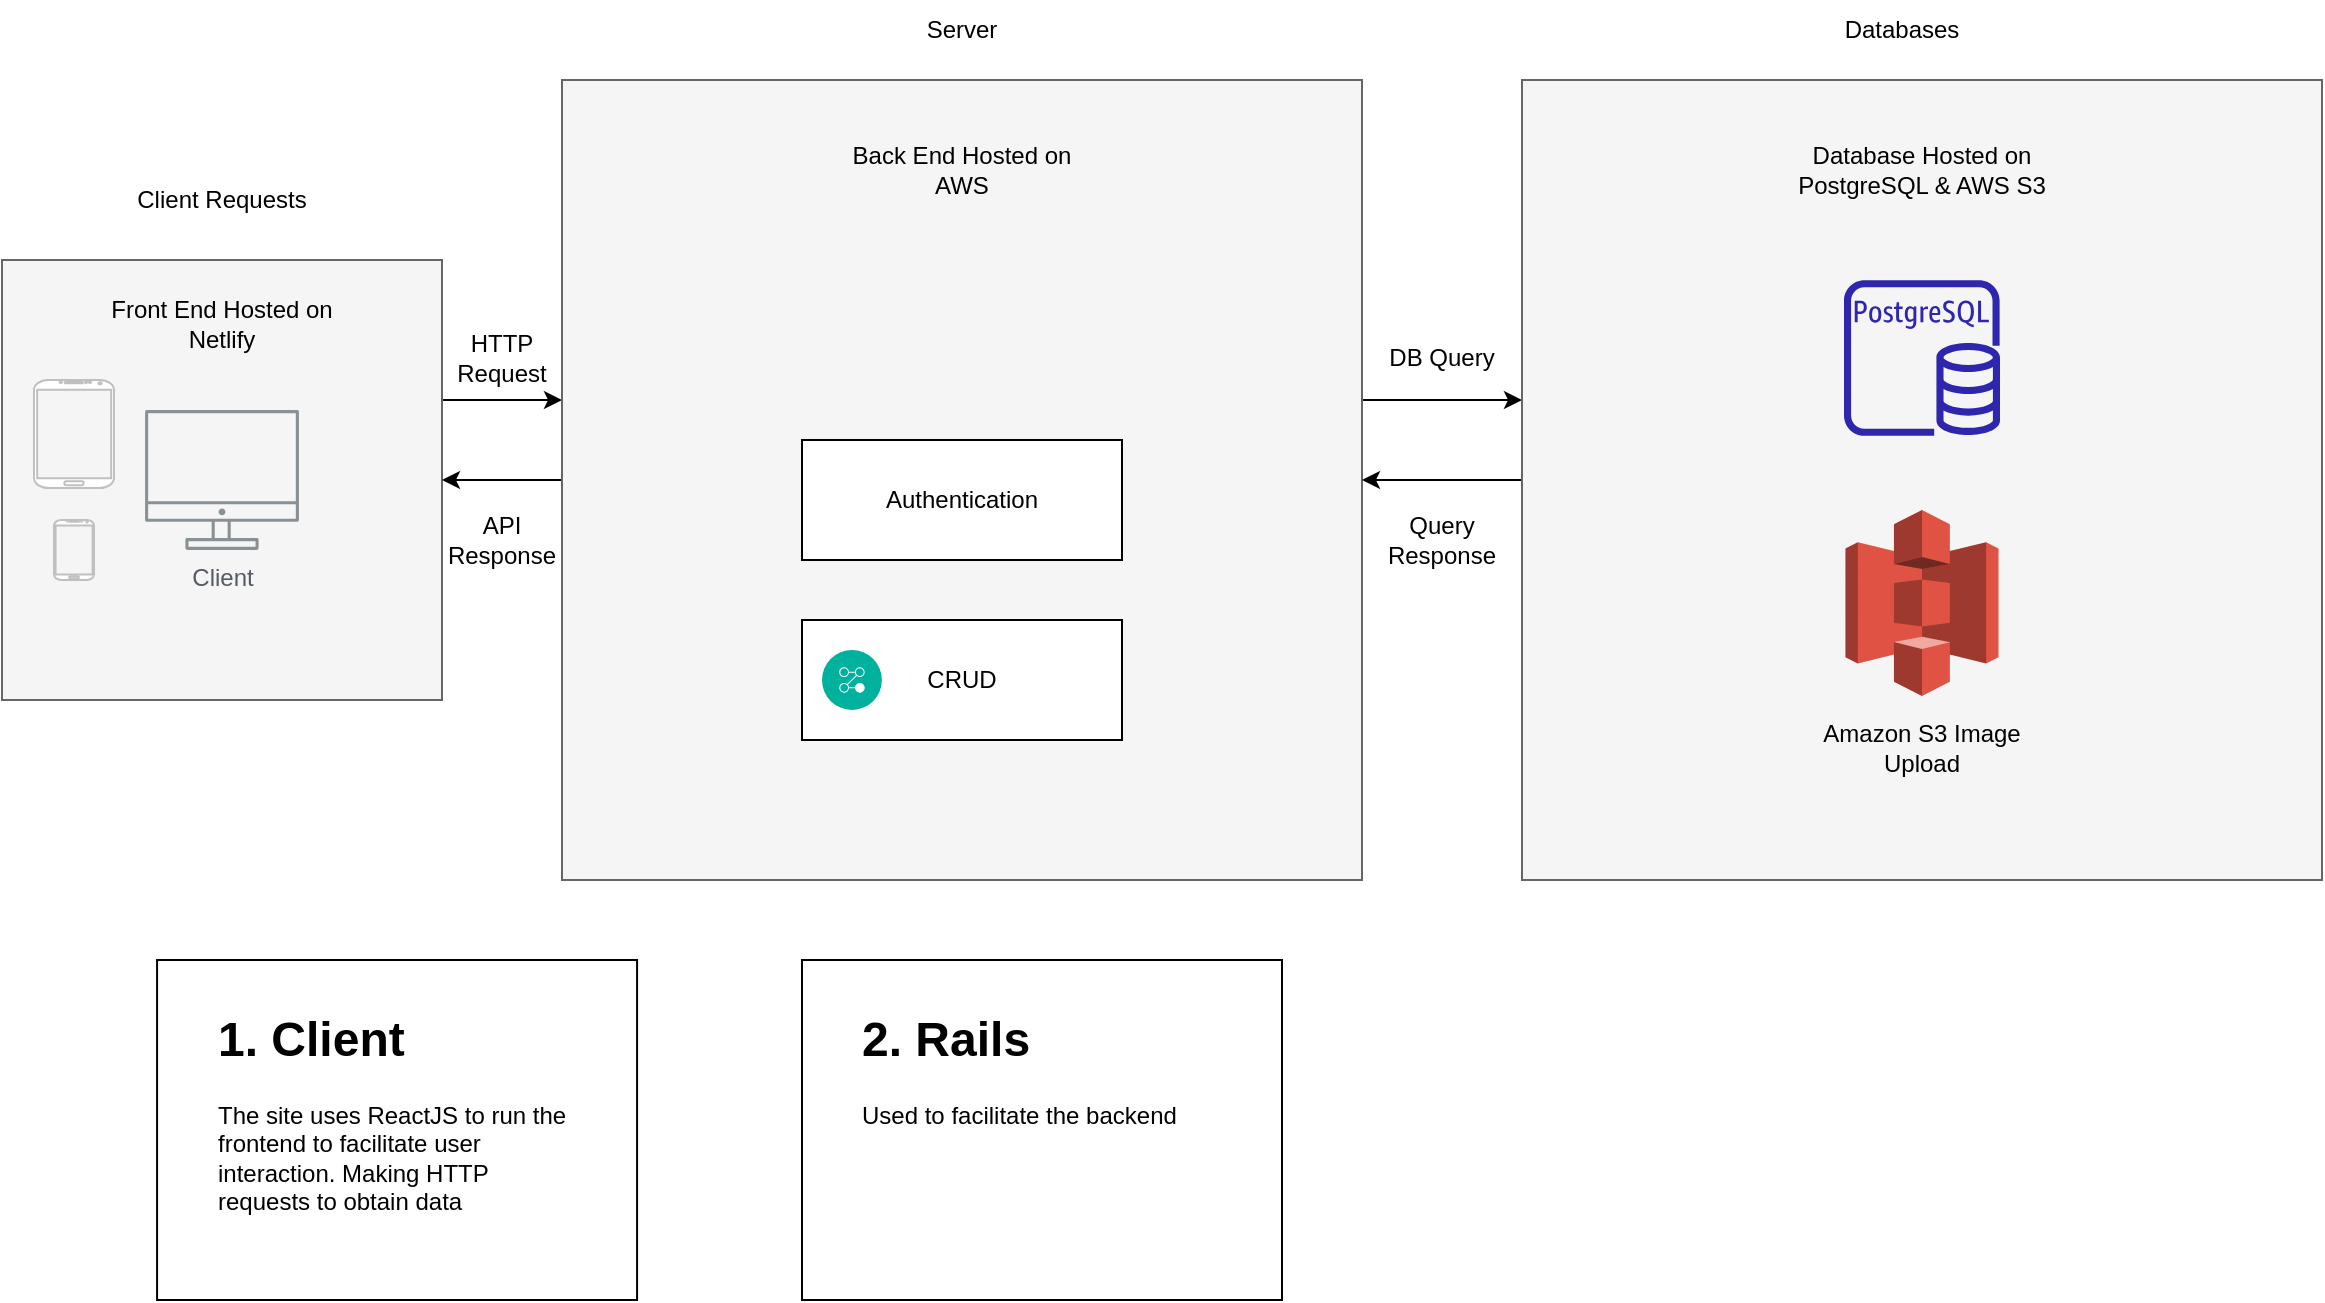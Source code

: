 <mxfile version="20.0.4" type="device" pages="2"><diagram id="Bkp2mH8zvYYMeD5UBUnl" name="Page-1"><mxGraphModel dx="1186" dy="698" grid="1" gridSize="10" guides="1" tooltips="1" connect="1" arrows="1" fold="1" page="1" pageScale="1" pageWidth="1169" pageHeight="827" math="0" shadow="0"><root><mxCell id="0"/><mxCell id="1" parent="0"/><mxCell id="o3d7qsC8A4fVA2JNx8vJ-12" value="" style="edgeStyle=orthogonalEdgeStyle;rounded=0;orthogonalLoop=1;jettySize=auto;html=1;" parent="1" source="o3d7qsC8A4fVA2JNx8vJ-6" target="o3d7qsC8A4fVA2JNx8vJ-8" edge="1"><mxGeometry relative="1" as="geometry"><Array as="points"><mxPoint x="330" y="280"/><mxPoint x="330" y="280"/></Array></mxGeometry></mxCell><mxCell id="o3d7qsC8A4fVA2JNx8vJ-6" value="" style="whiteSpace=wrap;html=1;aspect=fixed;fillColor=#f5f5f5;fontColor=#333333;strokeColor=#666666;" parent="1" vertex="1"><mxGeometry x="80" y="210" width="220" height="220" as="geometry"/></mxCell><mxCell id="o3d7qsC8A4fVA2JNx8vJ-1" value="Client" style="sketch=0;outlineConnect=0;gradientColor=none;fontColor=#545B64;strokeColor=none;fillColor=#879196;dashed=0;verticalLabelPosition=bottom;verticalAlign=top;align=center;html=1;fontSize=12;fontStyle=0;aspect=fixed;shape=mxgraph.aws4.illustration_desktop;pointerEvents=1" parent="1" vertex="1"><mxGeometry x="151.54" y="285" width="76.92" height="70" as="geometry"/></mxCell><mxCell id="o3d7qsC8A4fVA2JNx8vJ-7" value="Front End Hosted on Netlify" style="text;html=1;strokeColor=none;fillColor=none;align=center;verticalAlign=middle;whiteSpace=wrap;rounded=0;" parent="1" vertex="1"><mxGeometry x="120" y="227" width="140" height="30" as="geometry"/></mxCell><mxCell id="o3d7qsC8A4fVA2JNx8vJ-17" value="" style="edgeStyle=orthogonalEdgeStyle;rounded=0;orthogonalLoop=1;jettySize=auto;html=1;" parent="1" source="o3d7qsC8A4fVA2JNx8vJ-8" target="o3d7qsC8A4fVA2JNx8vJ-6" edge="1"><mxGeometry relative="1" as="geometry"/></mxCell><mxCell id="o3d7qsC8A4fVA2JNx8vJ-20" value="" style="edgeStyle=orthogonalEdgeStyle;rounded=0;orthogonalLoop=1;jettySize=auto;html=1;" parent="1" source="o3d7qsC8A4fVA2JNx8vJ-8" target="o3d7qsC8A4fVA2JNx8vJ-10" edge="1"><mxGeometry relative="1" as="geometry"><Array as="points"><mxPoint x="800" y="280"/><mxPoint x="800" y="280"/></Array></mxGeometry></mxCell><mxCell id="o3d7qsC8A4fVA2JNx8vJ-8" value="" style="whiteSpace=wrap;html=1;aspect=fixed;fillColor=#f5f5f5;fontColor=#333333;strokeColor=#666666;" parent="1" vertex="1"><mxGeometry x="360" y="120" width="400" height="400" as="geometry"/></mxCell><mxCell id="o3d7qsC8A4fVA2JNx8vJ-9" value="Back End Hosted on AWS" style="text;html=1;strokeColor=none;fillColor=none;align=center;verticalAlign=middle;whiteSpace=wrap;rounded=0;" parent="1" vertex="1"><mxGeometry x="490" y="150" width="140" height="30" as="geometry"/></mxCell><mxCell id="o3d7qsC8A4fVA2JNx8vJ-21" value="" style="edgeStyle=orthogonalEdgeStyle;rounded=0;orthogonalLoop=1;jettySize=auto;html=1;" parent="1" source="o3d7qsC8A4fVA2JNx8vJ-10" target="o3d7qsC8A4fVA2JNx8vJ-8" edge="1"><mxGeometry relative="1" as="geometry"/></mxCell><mxCell id="o3d7qsC8A4fVA2JNx8vJ-10" value="" style="whiteSpace=wrap;html=1;aspect=fixed;fillColor=#f5f5f5;fontColor=#333333;strokeColor=#666666;" parent="1" vertex="1"><mxGeometry x="840" y="120" width="400" height="400" as="geometry"/></mxCell><mxCell id="o3d7qsC8A4fVA2JNx8vJ-11" value="Database Hosted on PostgreSQL &amp;amp; AWS S3" style="text;html=1;strokeColor=none;fillColor=none;align=center;verticalAlign=middle;whiteSpace=wrap;rounded=0;" parent="1" vertex="1"><mxGeometry x="970" y="150" width="140" height="30" as="geometry"/></mxCell><mxCell id="o3d7qsC8A4fVA2JNx8vJ-13" value="" style="sketch=0;outlineConnect=0;fontColor=#232F3E;gradientColor=none;fillColor=#2E27AD;strokeColor=none;dashed=0;verticalLabelPosition=bottom;verticalAlign=top;align=center;html=1;fontSize=12;fontStyle=0;aspect=fixed;pointerEvents=1;shape=mxgraph.aws4.rds_postgresql_instance;" parent="1" vertex="1"><mxGeometry x="1001" y="220" width="78" height="78" as="geometry"/></mxCell><mxCell id="o3d7qsC8A4fVA2JNx8vJ-14" value="" style="outlineConnect=0;dashed=0;verticalLabelPosition=bottom;verticalAlign=top;align=center;html=1;shape=mxgraph.aws3.s3;fillColor=#E05243;gradientColor=none;" parent="1" vertex="1"><mxGeometry x="1001.75" y="335" width="76.5" height="93" as="geometry"/></mxCell><mxCell id="o3d7qsC8A4fVA2JNx8vJ-15" value="Amazon S3 Image Upload" style="text;html=1;strokeColor=none;fillColor=none;align=center;verticalAlign=middle;whiteSpace=wrap;rounded=0;" parent="1" vertex="1"><mxGeometry x="970" y="439" width="140" height="30" as="geometry"/></mxCell><mxCell id="o3d7qsC8A4fVA2JNx8vJ-16" value="" style="shape=image;html=1;verticalAlign=top;verticalLabelPosition=bottom;labelBackgroundColor=#ffffff;imageAspect=0;aspect=fixed;image=https://cdn4.iconfinder.com/data/icons/scripting-and-programming-languages/158/Ruby_on_Rails_2-128.png" parent="1" vertex="1"><mxGeometry x="515" y="195" width="90" height="90" as="geometry"/></mxCell><mxCell id="o3d7qsC8A4fVA2JNx8vJ-18" value="HTTP Request" style="text;html=1;strokeColor=none;fillColor=none;align=center;verticalAlign=middle;whiteSpace=wrap;rounded=0;" parent="1" vertex="1"><mxGeometry x="300" y="244" width="60" height="30" as="geometry"/></mxCell><mxCell id="o3d7qsC8A4fVA2JNx8vJ-19" value="API Response" style="text;html=1;strokeColor=none;fillColor=none;align=center;verticalAlign=middle;whiteSpace=wrap;rounded=0;" parent="1" vertex="1"><mxGeometry x="300" y="335" width="60" height="30" as="geometry"/></mxCell><mxCell id="o3d7qsC8A4fVA2JNx8vJ-22" value="DB Query" style="text;html=1;strokeColor=none;fillColor=none;align=center;verticalAlign=middle;whiteSpace=wrap;rounded=0;" parent="1" vertex="1"><mxGeometry x="770" y="244" width="60" height="30" as="geometry"/></mxCell><mxCell id="o3d7qsC8A4fVA2JNx8vJ-23" value="Query Response" style="text;html=1;strokeColor=none;fillColor=none;align=center;verticalAlign=middle;whiteSpace=wrap;rounded=0;" parent="1" vertex="1"><mxGeometry x="770" y="335" width="60" height="30" as="geometry"/></mxCell><mxCell id="o3d7qsC8A4fVA2JNx8vJ-26" value="" style="group" parent="1" vertex="1" connectable="0"><mxGeometry x="480" y="300" width="160" height="60" as="geometry"/></mxCell><mxCell id="o3d7qsC8A4fVA2JNx8vJ-24" value="Authentication" style="rounded=0;whiteSpace=wrap;html=1;" parent="o3d7qsC8A4fVA2JNx8vJ-26" vertex="1"><mxGeometry width="160" height="60" as="geometry"/></mxCell><mxCell id="o3d7qsC8A4fVA2JNx8vJ-25" value="" style="shape=image;html=1;verticalAlign=top;verticalLabelPosition=bottom;labelBackgroundColor=#ffffff;imageAspect=0;aspect=fixed;image=https://cdn0.iconfinder.com/data/icons/security-double-color-red-and-black-vol-2/52/key__security__password__open-128.png" parent="o3d7qsC8A4fVA2JNx8vJ-26" vertex="1"><mxGeometry x="10" y="15" width="30" height="30" as="geometry"/></mxCell><mxCell id="o3d7qsC8A4fVA2JNx8vJ-28" value="CRUD" style="rounded=0;whiteSpace=wrap;html=1;" parent="1" vertex="1"><mxGeometry x="480" y="390" width="160" height="60" as="geometry"/></mxCell><mxCell id="o3d7qsC8A4fVA2JNx8vJ-30" value="" style="aspect=fixed;perimeter=ellipsePerimeter;html=1;align=center;shadow=0;dashed=0;fontColor=#4277BB;labelBackgroundColor=#ffffff;fontSize=12;spacingTop=3;image;image=img/lib/ibm/management/process_management.svg;" parent="1" vertex="1"><mxGeometry x="490" y="405" width="30" height="30" as="geometry"/></mxCell><mxCell id="o3d7qsC8A4fVA2JNx8vJ-31" value="" style="verticalLabelPosition=bottom;verticalAlign=top;html=1;shadow=0;dashed=0;strokeWidth=1;shape=mxgraph.android.phone2;strokeColor=#c0c0c0;" parent="1" vertex="1"><mxGeometry x="96" y="270" width="40" height="54" as="geometry"/></mxCell><mxCell id="o3d7qsC8A4fVA2JNx8vJ-34" value="" style="verticalLabelPosition=bottom;verticalAlign=top;html=1;shadow=0;dashed=0;strokeWidth=1;shape=mxgraph.android.phone2;strokeColor=#c0c0c0;" parent="1" vertex="1"><mxGeometry x="106" y="340" width="20" height="30" as="geometry"/></mxCell><mxCell id="o3d7qsC8A4fVA2JNx8vJ-35" value="Client Requests" style="text;html=1;strokeColor=none;fillColor=none;align=center;verticalAlign=middle;whiteSpace=wrap;rounded=0;" parent="1" vertex="1"><mxGeometry x="120" y="165" width="140" height="30" as="geometry"/></mxCell><mxCell id="o3d7qsC8A4fVA2JNx8vJ-36" value="Server" style="text;html=1;strokeColor=none;fillColor=none;align=center;verticalAlign=middle;whiteSpace=wrap;rounded=0;" parent="1" vertex="1"><mxGeometry x="490" y="80" width="140" height="30" as="geometry"/></mxCell><mxCell id="o3d7qsC8A4fVA2JNx8vJ-37" value="Databases" style="text;html=1;strokeColor=none;fillColor=none;align=center;verticalAlign=middle;whiteSpace=wrap;rounded=0;" parent="1" vertex="1"><mxGeometry x="960" y="80" width="140" height="30" as="geometry"/></mxCell><mxCell id="o3d7qsC8A4fVA2JNx8vJ-38" value="" style="rounded=0;whiteSpace=wrap;html=1;" parent="1" vertex="1"><mxGeometry x="157.54" y="560" width="240" height="170" as="geometry"/></mxCell><mxCell id="o3d7qsC8A4fVA2JNx8vJ-39" value="&lt;h1&gt;1. Client&lt;/h1&gt;&lt;p&gt;The site uses ReactJS to run the frontend to facilitate user interaction. Making HTTP requests to obtain data&lt;/p&gt;" style="text;html=1;strokeColor=none;fillColor=none;spacing=5;spacingTop=-20;whiteSpace=wrap;overflow=hidden;rounded=0;" parent="1" vertex="1"><mxGeometry x="182.54" y="580" width="190" height="120" as="geometry"/></mxCell><mxCell id="o3d7qsC8A4fVA2JNx8vJ-40" value="" style="rounded=0;whiteSpace=wrap;html=1;" parent="1" vertex="1"><mxGeometry x="480" y="560" width="240" height="170" as="geometry"/></mxCell><mxCell id="o3d7qsC8A4fVA2JNx8vJ-41" value="&lt;h1&gt;2. Rails&lt;/h1&gt;&lt;p&gt;Used to facilitate the backend&lt;/p&gt;" style="text;html=1;strokeColor=none;fillColor=none;spacing=5;spacingTop=-20;whiteSpace=wrap;overflow=hidden;rounded=0;" parent="1" vertex="1"><mxGeometry x="505" y="580" width="190" height="120" as="geometry"/></mxCell></root></mxGraphModel></diagram><diagram id="4Sc9KfaBf4tyQUbclt1J" name="Page-2"><mxGraphModel dx="2863" dy="997" grid="1" gridSize="10" guides="1" tooltips="1" connect="1" arrows="1" fold="1" page="1" pageScale="1" pageWidth="1169" pageHeight="827" math="0" shadow="0"><root><mxCell id="0"/><mxCell id="1" parent="0"/><mxCell id="9HW40d0fJFSQppH8LvB--1" value="" style="edgeStyle=orthogonalEdgeStyle;rounded=0;orthogonalLoop=1;jettySize=auto;html=1;" parent="1" source="9HW40d0fJFSQppH8LvB--2" target="9HW40d0fJFSQppH8LvB--7" edge="1"><mxGeometry relative="1" as="geometry"><Array as="points"><mxPoint x="-610" y="290"/><mxPoint x="-610" y="290"/></Array></mxGeometry></mxCell><mxCell id="9HW40d0fJFSQppH8LvB--2" value="" style="whiteSpace=wrap;html=1;aspect=fixed;fillColor=#FFFFCC;fontColor=#333333;strokeColor=none;rounded=1;" parent="1" vertex="1"><mxGeometry x="-1040" y="130" width="400" height="400" as="geometry"/></mxCell><mxCell id="9HW40d0fJFSQppH8LvB--5" value="" style="edgeStyle=orthogonalEdgeStyle;rounded=0;orthogonalLoop=1;jettySize=auto;html=1;" parent="1" source="9HW40d0fJFSQppH8LvB--7" target="9HW40d0fJFSQppH8LvB--2" edge="1"><mxGeometry relative="1" as="geometry"/></mxCell><mxCell id="9HW40d0fJFSQppH8LvB--6" value="" style="edgeStyle=orthogonalEdgeStyle;rounded=0;orthogonalLoop=1;jettySize=auto;html=1;" parent="1" source="9HW40d0fJFSQppH8LvB--7" target="9HW40d0fJFSQppH8LvB--10" edge="1"><mxGeometry relative="1" as="geometry"><Array as="points"><mxPoint x="-140" y="290"/><mxPoint x="-140" y="290"/></Array></mxGeometry></mxCell><mxCell id="9HW40d0fJFSQppH8LvB--7" value="" style="whiteSpace=wrap;html=1;aspect=fixed;fillColor=#E6FFCC;fontColor=#333333;strokeColor=none;rounded=1;" parent="1" vertex="1"><mxGeometry x="-580" y="130" width="400" height="400" as="geometry"/></mxCell><mxCell id="9HW40d0fJFSQppH8LvB--9" value="" style="edgeStyle=orthogonalEdgeStyle;rounded=0;orthogonalLoop=1;jettySize=auto;html=1;" parent="1" source="9HW40d0fJFSQppH8LvB--10" target="9HW40d0fJFSQppH8LvB--7" edge="1"><mxGeometry relative="1" as="geometry"/></mxCell><mxCell id="9HW40d0fJFSQppH8LvB--10" value="" style="whiteSpace=wrap;html=1;aspect=fixed;fillColor=#CCE5FF;fontColor=#333333;strokeColor=none;rounded=1;" parent="1" vertex="1"><mxGeometry x="-100" y="130" width="400" height="400" as="geometry"/></mxCell><mxCell id="9HW40d0fJFSQppH8LvB--16" value="HTTPS" style="text;html=1;strokeColor=none;fillColor=none;align=center;verticalAlign=middle;whiteSpace=wrap;rounded=0;" parent="1" vertex="1"><mxGeometry x="-640" y="295" width="60" height="30" as="geometry"/></mxCell><mxCell id="9HW40d0fJFSQppH8LvB--18" value="SQL" style="text;html=1;strokeColor=none;fillColor=none;align=center;verticalAlign=middle;whiteSpace=wrap;rounded=0;" parent="1" vertex="1"><mxGeometry x="-170" y="295" width="60" height="30" as="geometry"/></mxCell><mxCell id="9HW40d0fJFSQppH8LvB--27" value="&lt;font style=&quot;font-size: 20px;&quot;&gt;Client&lt;/font&gt;" style="text;html=1;strokeColor=none;fillColor=none;align=center;verticalAlign=middle;whiteSpace=wrap;rounded=0;fontStyle=1" parent="1" vertex="1"><mxGeometry x="-910" y="90" width="140" height="30" as="geometry"/></mxCell><mxCell id="9HW40d0fJFSQppH8LvB--28" value="Server" style="text;html=1;strokeColor=none;fillColor=none;align=center;verticalAlign=middle;whiteSpace=wrap;rounded=0;fontStyle=1;fontSize=20;" parent="1" vertex="1"><mxGeometry x="-450" y="90" width="140" height="30" as="geometry"/></mxCell><mxCell id="9HW40d0fJFSQppH8LvB--29" value="Storage" style="text;html=1;strokeColor=none;fillColor=none;align=center;verticalAlign=middle;whiteSpace=wrap;rounded=0;fontStyle=1;fontSize=20;" parent="1" vertex="1"><mxGeometry x="20" y="90" width="140" height="30" as="geometry"/></mxCell><mxCell id="9HW40d0fJFSQppH8LvB--30" value="&lt;h1 style=&quot;&quot;&gt;&lt;br&gt;&lt;/h1&gt;&lt;p&gt;&lt;/p&gt;" style="rounded=1;whiteSpace=wrap;html=1;strokeColor=none;fillColor=#F5F5F5;" parent="1" vertex="1"><mxGeometry x="-1030" y="570" width="390" height="300" as="geometry"/></mxCell><mxCell id="9HW40d0fJFSQppH8LvB--32" value="&lt;h1 style=&quot;&quot;&gt;&lt;br&gt;&lt;/h1&gt;&lt;p&gt;&lt;/p&gt;" style="rounded=1;whiteSpace=wrap;html=1;strokeColor=none;fillColor=#F5F5F5;" parent="1" vertex="1"><mxGeometry x="-580" y="570" width="400" height="300" as="geometry"/></mxCell><mxCell id="9HW40d0fJFSQppH8LvB--38" value="" style="group" parent="1" vertex="1" connectable="0"><mxGeometry x="-470" y="284" width="180" height="92" as="geometry"/></mxCell><mxCell id="7W1LawgWOyonJQdt4Yje-2" value="" style="group" parent="9HW40d0fJFSQppH8LvB--38" vertex="1" connectable="0"><mxGeometry width="180" height="92" as="geometry"/></mxCell><mxCell id="9HW40d0fJFSQppH8LvB--35" value="&lt;b style=&quot;font-size: 15px;&quot;&gt;&amp;nbsp; &amp;nbsp; &amp;nbsp; &amp;nbsp; &amp;nbsp; Ruby on Rails &lt;br&gt;&amp;nbsp; &amp;nbsp; monorepo&lt;/b&gt;" style="rounded=1;whiteSpace=wrap;html=1;" parent="7W1LawgWOyonJQdt4Yje-2" vertex="1"><mxGeometry width="180" height="92" as="geometry"/></mxCell><mxCell id="9HW40d0fJFSQppH8LvB--15" value="" style="shape=image;html=1;verticalAlign=top;verticalLabelPosition=bottom;labelBackgroundColor=#ffffff;imageAspect=0;aspect=fixed;image=https://cdn4.iconfinder.com/data/icons/scripting-and-programming-languages/158/Ruby_on_Rails_2-128.png" parent="7W1LawgWOyonJQdt4Yje-2" vertex="1"><mxGeometry x="10" y="23.5" width="45" height="45" as="geometry"/></mxCell><mxCell id="9HW40d0fJFSQppH8LvB--39" value="&lt;font style=&quot;font-size: 15px;&quot;&gt;&lt;b&gt;Postgres&lt;/b&gt;&lt;/font&gt;" style="shape=cylinder3;whiteSpace=wrap;html=1;boundedLbl=1;backgroundOutline=1;size=15;" parent="1" vertex="1"><mxGeometry x="60" y="205" width="80" height="99" as="geometry"/></mxCell><mxCell id="9HW40d0fJFSQppH8LvB--41" value="&lt;font style=&quot;font-size: 15px;&quot;&gt;&lt;b&gt;S3 Bucket&lt;/b&gt;&lt;/font&gt;" style="outlineConnect=0;dashed=0;verticalLabelPosition=bottom;verticalAlign=top;align=center;html=1;shape=mxgraph.aws3.bucket;fillColor=#E05243;gradientColor=none;" parent="1" vertex="1"><mxGeometry x="60" y="335" width="80" height="80" as="geometry"/></mxCell><mxCell id="9HW40d0fJFSQppH8LvB--50" value="&lt;h1 style=&quot;&quot;&gt;&lt;br&gt;&lt;/h1&gt;&lt;p&gt;&lt;/p&gt;" style="rounded=1;whiteSpace=wrap;html=1;strokeColor=none;fillColor=#F5F5F5;" parent="1" vertex="1"><mxGeometry x="-100" y="570" width="400" height="300" as="geometry"/></mxCell><mxCell id="9HW40d0fJFSQppH8LvB--52" value="JWT" style="text;html=1;strokeColor=none;fillColor=none;align=center;verticalAlign=middle;whiteSpace=wrap;rounded=0;" parent="1" vertex="1"><mxGeometry x="-640" y="340" width="60" height="30" as="geometry"/></mxCell><mxCell id="9HW40d0fJFSQppH8LvB--57" value="&lt;h1&gt;&lt;span style=&quot;background-color: initial;&quot;&gt;&lt;font style=&quot;font-size: 30px;&quot;&gt;Server&lt;/font&gt;&lt;/span&gt;&lt;br&gt;&lt;/h1&gt;&lt;p style=&quot;font-size: 12px; text-align: left;&quot;&gt;&lt;/p&gt;&lt;ul style=&quot;font-size: 20px;&quot;&gt;&lt;li style=&quot;text-align: left;&quot;&gt;Single backend application built on Ruby on Rails&lt;/li&gt;&lt;ul&gt;&lt;li style=&quot;text-align: left;&quot;&gt;Manages authentication via JWT&lt;/li&gt;&lt;li style=&quot;text-align: left;&quot;&gt;Main API&lt;/li&gt;&lt;li style=&quot;text-align: left;&quot;&gt;Applies CRUD&lt;/li&gt;&lt;li style=&quot;text-align: left;&quot;&gt;Hosted on AWS&lt;/li&gt;&lt;/ul&gt;&lt;/ul&gt;" style="text;html=1;strokeColor=none;fillColor=none;align=center;verticalAlign=middle;whiteSpace=wrap;rounded=0;fontSize=15;" parent="1" vertex="1"><mxGeometry x="-530" y="610" width="300" height="220" as="geometry"/></mxCell><mxCell id="9HW40d0fJFSQppH8LvB--59" value="&lt;h1&gt;&lt;span style=&quot;background-color: initial;&quot;&gt;&lt;font style=&quot;font-size: 30px;&quot;&gt;Storage&lt;/font&gt;&lt;/span&gt;&lt;br&gt;&lt;/h1&gt;&lt;p style=&quot;font-size: 12px; text-align: left;&quot;&gt;&lt;/p&gt;&lt;ul style=&quot;font-size: 20px;&quot;&gt;&lt;li style=&quot;text-align: left;&quot;&gt;Primary database is Postgres, hosted in AWS, managed by Ruby on Rails monorepo&lt;/li&gt;&lt;li style=&quot;text-align: left;&quot;&gt;S3 Bucket storage for image content&lt;/li&gt;&lt;/ul&gt;" style="text;html=1;strokeColor=none;fillColor=none;align=center;verticalAlign=middle;whiteSpace=wrap;rounded=0;fontSize=15;" parent="1" vertex="1"><mxGeometry x="-50" y="610" width="300" height="200" as="geometry"/></mxCell><mxCell id="9HW40d0fJFSQppH8LvB--60" value="&lt;h1&gt;Client&lt;/h1&gt;&lt;p style=&quot;font-size: 12px; text-align: left;&quot;&gt;&lt;/p&gt;&lt;ul style=&quot;font-size: 20px;&quot;&gt;&lt;li style=&quot;text-align: left;&quot;&gt;SPA written in ReactJS&lt;/li&gt;&lt;li style=&quot;text-align: left;&quot;&gt;Requests are made by HTTPS&lt;/li&gt;&lt;li style=&quot;text-align: left;&quot;&gt;Hosted on Netlify&lt;/li&gt;&lt;/ul&gt;" style="text;html=1;strokeColor=none;fillColor=none;align=center;verticalAlign=middle;whiteSpace=wrap;rounded=0;fontSize=15;" parent="1" vertex="1"><mxGeometry x="-995" y="610" width="320" height="130" as="geometry"/></mxCell><mxCell id="7W1LawgWOyonJQdt4Yje-1" value="" style="group" parent="1" vertex="1" connectable="0"><mxGeometry x="-930" y="290" width="170" height="90" as="geometry"/></mxCell><mxCell id="9HW40d0fJFSQppH8LvB--34" value="&lt;b&gt;&lt;font style=&quot;font-size: 16px;&quot;&gt;&amp;nbsp; &amp;nbsp; &amp;nbsp; &amp;nbsp; &amp;nbsp;React SPA&lt;/font&gt;&lt;/b&gt;" style="rounded=1;whiteSpace=wrap;html=1;" parent="7W1LawgWOyonJQdt4Yje-1" vertex="1"><mxGeometry width="170" height="90" as="geometry"/></mxCell><mxCell id="9HW40d0fJFSQppH8LvB--36" value="" style="shape=image;html=1;verticalAlign=top;verticalLabelPosition=bottom;labelBackgroundColor=#ffffff;imageAspect=0;aspect=fixed;image=https://cdn1.iconfinder.com/data/icons/unicons-line-vol-5/24/react-128.png" parent="7W1LawgWOyonJQdt4Yje-1" vertex="1"><mxGeometry x="20" y="25" width="40" height="40" as="geometry"/></mxCell></root></mxGraphModel></diagram></mxfile>